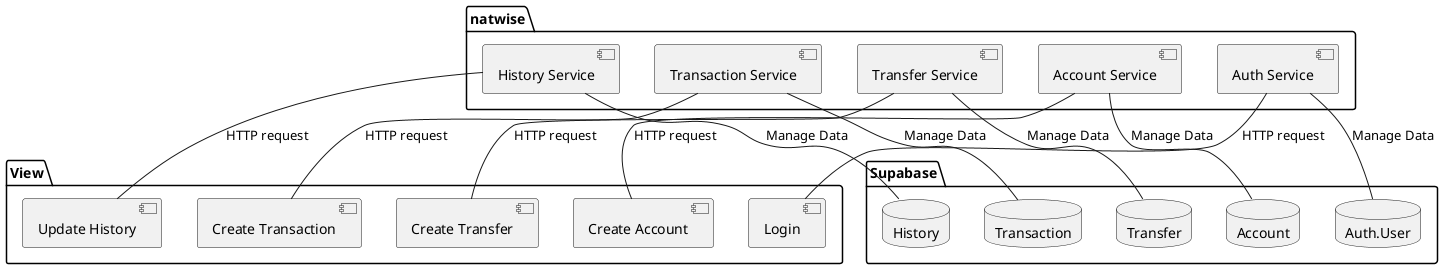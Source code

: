 @startuml LogicalView

package View {
    component "Login" as login
    component "Create Account" as createAccount
    component "Create Transfer" as createTransfer
    component "Create Transaction" as createTransaction
    component "Update History" as updateHistory
}

package natwise {
    component "Auth Service" as authService
    component "Account Service" as accountService
    component "Transfer Service" as transferService
    component "Transaction Service" as transactionService
    component "History Service" as historyService
}

package Supabase {
    database "Auth.User" as user
    database "Account" as account
    database "Transfer" as transfer
    database "Transaction" as transaction
    database "History" as history
}
login -up- authService : HTTP request
createAccount -up- accountService : HTTP request
createTransfer -up- transferService : HTTP request
createTransaction -up- transactionService : HTTP request
updateHistory -up- historyService : HTTP request
authService -down- user : Manage Data
accountService -down- account : Manage Data
transferService -down- transfer : Manage Data
transactionService -down- transaction : Manage Data
historyService -down- history : Manage Data
@enduml
